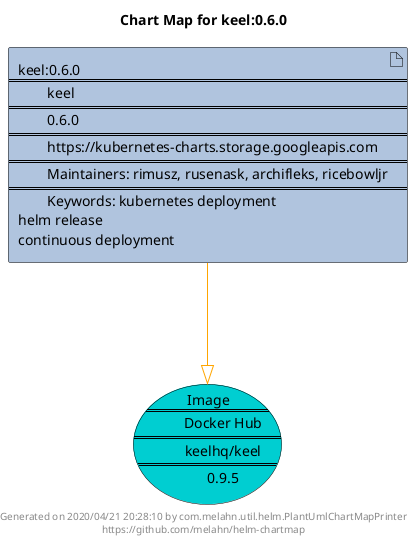 @startuml
skinparam linetype ortho
skinparam backgroundColor white
skinparam usecaseBorderColor black
skinparam usecaseArrowColor LightSlateGray
skinparam artifactBorderColor black
skinparam artifactArrowColor LightSlateGray

title Chart Map for keel:0.6.0

'There is one referenced Helm Chart
artifact "keel:0.6.0\n====\n\tkeel\n====\n\t0.6.0\n====\n\thttps://kubernetes-charts.storage.googleapis.com\n====\n\tMaintainers: rimusz, rusenask, archifleks, ricebowljr\n====\n\tKeywords: kubernetes deployment\nhelm release\ncontinuous deployment" as keel_0_6_0 #LightSteelBlue

'There is one referenced Docker Image
usecase "Image\n====\n\tDocker Hub\n====\n\tkeelhq/keel\n====\n\t0.9.5" as keelhq_keel_0_9_5 #DarkTurquoise

'Chart Dependencies
keel_0_6_0--[#orange]-|>keelhq_keel_0_9_5

center footer Generated on 2020/04/21 20:28:10 by com.melahn.util.helm.PlantUmlChartMapPrinter\nhttps://github.com/melahn/helm-chartmap
@enduml
